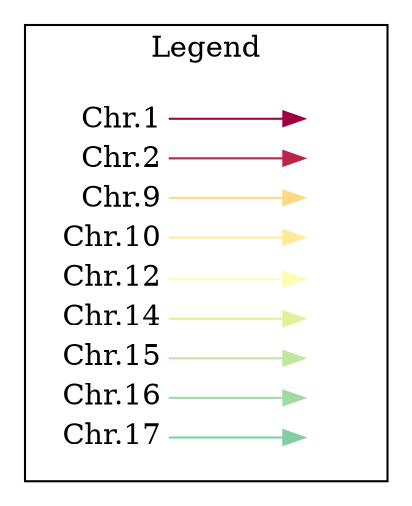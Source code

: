 digraph {
rankdir=LR
node [shape=plaintext]
subgraph cluster_01 {rank=same; key1, key2 
label = "Legend";
 key1 [label=<<table border="0" cellpadding="2" cellspacing="0" cellborder="0">[
<tr><td align="right" port="i1" >Chr.1</td></tr>
<tr><td align="right" port="i2" >Chr.2</td></tr>
<tr><td align="right" port="i9" >Chr.9</td></tr>
<tr><td align="right" port="i10" >Chr.10</td></tr>
<tr><td align="right" port="i12" >Chr.12</td></tr>
<tr><td align="right" port="i14" >Chr.14</td></tr>
<tr><td align="right" port="i15" >Chr.15</td></tr>
<tr><td align="right" port="i16" >Chr.16</td></tr>
<tr><td align="right" port="i17" >Chr.17</td></tr></table>>]
 key2 [label=<<table border="0" cellpadding="2" cellspacing="0" cellborder="0">[
<tr><td port="i1">&nbsp;</td></tr>
<tr><td port="i2">&nbsp;</td></tr>
<tr><td port="i9">&nbsp;</td></tr>
<tr><td port="i10">&nbsp;</td></tr>
<tr><td port="i12">&nbsp;</td></tr>
<tr><td port="i14">&nbsp;</td></tr>
<tr><td port="i15">&nbsp;</td></tr>
<tr><td port="i16">&nbsp;</td></tr>
<tr><td port="i17">&nbsp;</td></tr></table>>]
key1:i1:e -> key2:i1:w [color="#9E0142"]
key1:i2:e -> key2:i2:w [color="#BA254B"]
key1:i9:e -> key2:i9:w [color="#FED883"]
key1:i10:e -> key2:i10:w [color="#FFEA98"]
key1:i12:e -> key2:i12:w [color="#FCFEB1"]
key1:i14:e -> key2:i14:w [color="#DEF297"]
key1:i15:e -> key2:i15:w [color="#C1E69F"]
key1:i16:e -> key2:i16:w [color="#A2D9A5"]
key1:i17:e -> key2:i17:w [color="#82CEA4"]
}
}